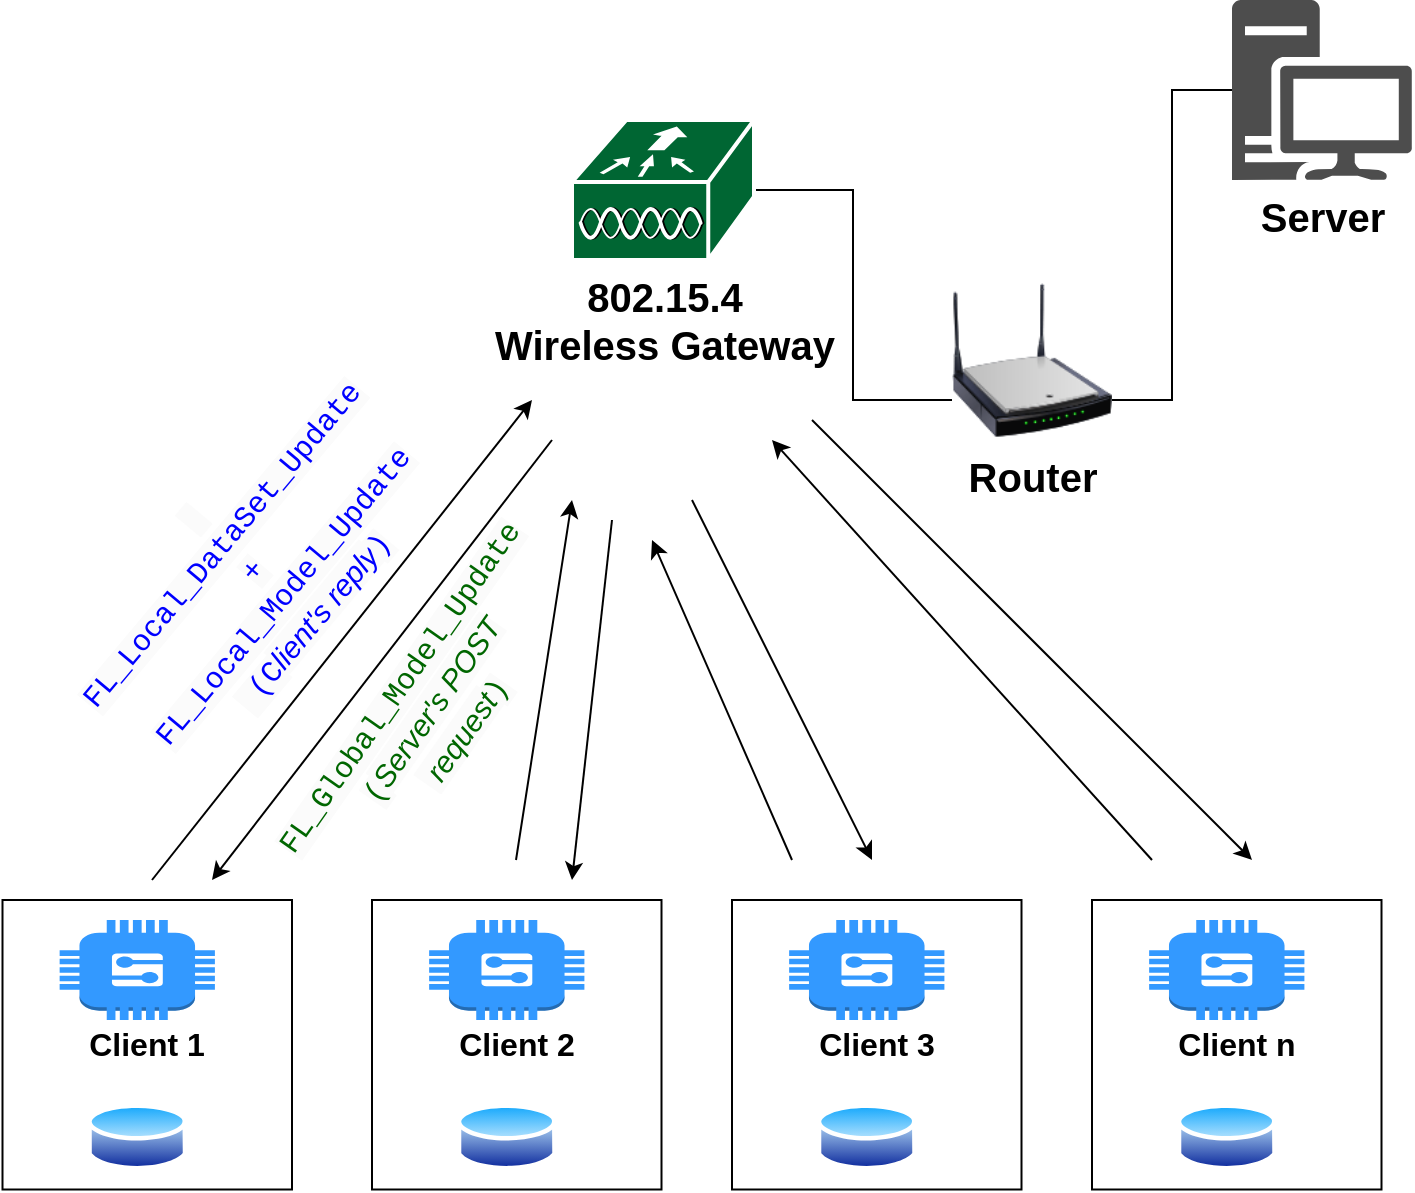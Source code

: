 <mxfile version="20.8.23" type="github">
  <diagram name="Page-1" id="Ofs9UHpUIScGUwqujJuh">
    <mxGraphModel dx="1562" dy="1825" grid="1" gridSize="10" guides="1" tooltips="1" connect="1" arrows="1" fold="1" page="1" pageScale="1" pageWidth="850" pageHeight="1100" math="0" shadow="0">
      <root>
        <mxCell id="0" />
        <mxCell id="1" parent="0" />
        <mxCell id="Ntnc2Ru-V7CuruGuNvEP-5" value="&lt;font size=&quot;1&quot; style=&quot;&quot;&gt;&lt;b style=&quot;font-size: 20px;&quot;&gt;Server&lt;/b&gt;&lt;/font&gt;" style="sketch=0;aspect=fixed;pointerEvents=1;shadow=0;dashed=0;html=1;strokeColor=none;labelPosition=center;verticalLabelPosition=bottom;verticalAlign=top;align=center;fillColor=#4D4D4D;shape=mxgraph.mscae.enterprise.workstation_client" vertex="1" parent="1">
          <mxGeometry x="730" y="-120" width="90" height="90" as="geometry" />
        </mxCell>
        <mxCell id="Ntnc2Ru-V7CuruGuNvEP-14" value="" style="endArrow=classic;html=1;rounded=0;" edge="1" parent="1">
          <mxGeometry width="50" height="50" relative="1" as="geometry">
            <mxPoint x="372" y="310" as="sourcePoint" />
            <mxPoint x="400" y="130" as="targetPoint" />
            <Array as="points" />
          </mxGeometry>
        </mxCell>
        <mxCell id="Ntnc2Ru-V7CuruGuNvEP-16" value="" style="endArrow=classic;html=1;rounded=0;" edge="1" parent="1">
          <mxGeometry width="50" height="50" relative="1" as="geometry">
            <mxPoint x="190" y="320" as="sourcePoint" />
            <mxPoint x="380" y="80" as="targetPoint" />
          </mxGeometry>
        </mxCell>
        <mxCell id="Ntnc2Ru-V7CuruGuNvEP-17" value="" style="endArrow=classic;html=1;rounded=0;" edge="1" parent="1">
          <mxGeometry width="50" height="50" relative="1" as="geometry">
            <mxPoint x="510" y="310" as="sourcePoint" />
            <mxPoint x="440" y="150" as="targetPoint" />
          </mxGeometry>
        </mxCell>
        <mxCell id="Ntnc2Ru-V7CuruGuNvEP-19" value="" style="endArrow=classic;html=1;rounded=0;" edge="1" parent="1">
          <mxGeometry width="50" height="50" relative="1" as="geometry">
            <mxPoint x="690" y="310" as="sourcePoint" />
            <mxPoint x="500" y="100" as="targetPoint" />
          </mxGeometry>
        </mxCell>
        <mxCell id="Ntnc2Ru-V7CuruGuNvEP-20" value="&lt;font style=&quot;font-size: 15px;&quot;&gt;&lt;font style=&quot;border-color: var(--border-color); color: rgb(0, 0, 255); font-style: normal; font-variant-ligatures: normal; font-variant-caps: normal; font-weight: 400; letter-spacing: normal; orphans: 2; text-align: center; text-indent: 0px; text-transform: none; widows: 2; word-spacing: 0px; -webkit-text-stroke-width: 0px; background-color: rgb(251, 251, 251); text-decoration-thickness: initial; text-decoration-style: initial; text-decoration-color: initial; font-size: 15px;&quot; face=&quot;Courier New&quot;&gt;&amp;nbsp; FL_Local_DataSet_Update +&lt;br&gt;FL_Local_Model_Update&lt;br&gt;&amp;nbsp;(C&lt;/font&gt;&lt;i style=&quot;border-color: var(--border-color); color: rgb(0, 0, 255); font-family: Helvetica; font-variant-ligatures: normal; font-variant-caps: normal; font-weight: 400; letter-spacing: normal; orphans: 2; text-align: center; text-indent: 0px; text-transform: none; widows: 2; word-spacing: 0px; -webkit-text-stroke-width: 0px; background-color: rgb(251, 251, 251); text-decoration-thickness: initial; text-decoration-style: initial; text-decoration-color: initial;&quot;&gt;lient&#39;s reply&lt;/i&gt;&lt;font style=&quot;border-color: var(--border-color); color: rgb(0, 0, 255); font-style: normal; font-variant-ligatures: normal; font-variant-caps: normal; font-weight: 400; letter-spacing: normal; orphans: 2; text-align: center; text-indent: 0px; text-transform: none; widows: 2; word-spacing: 0px; -webkit-text-stroke-width: 0px; background-color: rgb(251, 251, 251); text-decoration-thickness: initial; text-decoration-style: initial; text-decoration-color: initial; font-size: 15px;&quot; face=&quot;Courier New&quot;&gt;)&lt;/font&gt;&lt;/font&gt;" style="text;strokeColor=none;align=center;fillColor=none;html=1;verticalAlign=middle;whiteSpace=wrap;rounded=0;rotation=-50;" vertex="1" parent="1">
          <mxGeometry x="210" y="150" width="60" height="30" as="geometry" />
        </mxCell>
        <mxCell id="Ntnc2Ru-V7CuruGuNvEP-31" value="" style="endArrow=classic;html=1;rounded=0;" edge="1" parent="1">
          <mxGeometry width="50" height="50" relative="1" as="geometry">
            <mxPoint x="390" y="100" as="sourcePoint" />
            <mxPoint x="220" y="320" as="targetPoint" />
          </mxGeometry>
        </mxCell>
        <mxCell id="Ntnc2Ru-V7CuruGuNvEP-32" value="" style="endArrow=classic;html=1;rounded=0;" edge="1" parent="1">
          <mxGeometry width="50" height="50" relative="1" as="geometry">
            <mxPoint x="420" y="140" as="sourcePoint" />
            <mxPoint x="400" y="320" as="targetPoint" />
            <Array as="points" />
          </mxGeometry>
        </mxCell>
        <mxCell id="Ntnc2Ru-V7CuruGuNvEP-33" value="" style="endArrow=classic;html=1;rounded=0;" edge="1" parent="1">
          <mxGeometry width="50" height="50" relative="1" as="geometry">
            <mxPoint x="460" y="130" as="sourcePoint" />
            <mxPoint x="550" y="310" as="targetPoint" />
          </mxGeometry>
        </mxCell>
        <mxCell id="Ntnc2Ru-V7CuruGuNvEP-35" value="&lt;font style=&quot;font-size: 15px;&quot; color=&quot;#006600&quot;&gt;&lt;font style=&quot;border-color: var(--border-color); font-size: 15px; font-style: normal; font-variant-ligatures: normal; font-variant-caps: normal; font-weight: 400; letter-spacing: normal; orphans: 2; text-align: center; text-indent: 0px; text-transform: none; widows: 2; word-spacing: 0px; -webkit-text-stroke-width: 0px; background-color: rgb(251, 251, 251); text-decoration-thickness: initial; text-decoration-style: initial; text-decoration-color: initial;&quot; face=&quot;Courier New&quot;&gt;FL_Global_Model_Update (&lt;/font&gt;&lt;span style=&quot;border-color: var(--border-color); font-family: Helvetica; font-variant-ligatures: normal; font-variant-caps: normal; font-weight: 400; letter-spacing: normal; orphans: 2; text-align: center; text-indent: 0px; text-transform: none; widows: 2; word-spacing: 0px; -webkit-text-stroke-width: 0px; background-color: rgb(251, 251, 251); text-decoration-thickness: initial; text-decoration-style: initial; text-decoration-color: initial;&quot;&gt;&lt;i&gt;Server&#39;s POST&lt;br&gt;&amp;nbsp;request&lt;/i&gt;&lt;/span&gt;&lt;font style=&quot;border-color: var(--border-color); font-size: 15px; font-style: normal; font-variant-ligatures: normal; font-variant-caps: normal; font-weight: 400; letter-spacing: normal; orphans: 2; text-align: center; text-indent: 0px; text-transform: none; widows: 2; word-spacing: 0px; -webkit-text-stroke-width: 0px; background-color: rgb(251, 251, 251); text-decoration-thickness: initial; text-decoration-style: initial; text-decoration-color: initial;&quot; face=&quot;Courier New&quot;&gt;)&lt;/font&gt;&lt;/font&gt;" style="text;strokeColor=none;align=center;fillColor=none;html=1;verticalAlign=middle;whiteSpace=wrap;rounded=0;rotation=-55;" vertex="1" parent="1">
          <mxGeometry x="300" y="220" width="60" height="30" as="geometry" />
        </mxCell>
        <mxCell id="Ntnc2Ru-V7CuruGuNvEP-36" value="" style="endArrow=classic;html=1;rounded=0;" edge="1" parent="1">
          <mxGeometry width="50" height="50" relative="1" as="geometry">
            <mxPoint x="520" y="90" as="sourcePoint" />
            <mxPoint x="740" y="310" as="targetPoint" />
          </mxGeometry>
        </mxCell>
        <mxCell id="Ntnc2Ru-V7CuruGuNvEP-41" value="" style="group" vertex="1" connectable="0" parent="1">
          <mxGeometry x="115.25" y="330" width="144.75" height="144.75" as="geometry" />
        </mxCell>
        <mxCell id="Ntnc2Ru-V7CuruGuNvEP-37" value="&lt;h2 style=&quot;text-align: justify; line-height: 300%; font-size: 16px;&quot;&gt;&lt;span style=&quot;background-color: initial; font-size: 16px;&quot;&gt;&lt;font color=&quot;#000000&quot;&gt;Client 1&lt;/font&gt;&lt;/span&gt;&lt;/h2&gt;" style="whiteSpace=wrap;html=1;aspect=fixed;fontFamily=Helvetica;fontColor=#006600;fillColor=none;fontSize=16;fontStyle=1" vertex="1" parent="Ntnc2Ru-V7CuruGuNvEP-41">
          <mxGeometry width="144.75" height="144.75" as="geometry" />
        </mxCell>
        <mxCell id="Ntnc2Ru-V7CuruGuNvEP-8" value="" style="outlineConnect=0;dashed=0;verticalLabelPosition=bottom;verticalAlign=top;align=center;html=1;shape=mxgraph.aws3.generic;fillColor=#3399FF;gradientColor=none;" vertex="1" parent="Ntnc2Ru-V7CuruGuNvEP-41">
          <mxGeometry x="28.57" y="10" width="77.63" height="50" as="geometry" />
        </mxCell>
        <mxCell id="Ntnc2Ru-V7CuruGuNvEP-39" value="" style="aspect=fixed;perimeter=ellipsePerimeter;html=1;align=center;shadow=0;dashed=0;spacingTop=3;image;image=img/lib/active_directory/database.svg;fontFamily=Helvetica;fontColor=#006600;fillColor=none;" vertex="1" parent="Ntnc2Ru-V7CuruGuNvEP-41">
          <mxGeometry x="42.38" y="100" width="50" height="37" as="geometry" />
        </mxCell>
        <mxCell id="Ntnc2Ru-V7CuruGuNvEP-42" value="" style="group" vertex="1" connectable="0" parent="1">
          <mxGeometry x="300" y="330" width="144.75" height="144.75" as="geometry" />
        </mxCell>
        <mxCell id="Ntnc2Ru-V7CuruGuNvEP-43" value="&lt;h2 style=&quot;text-align: justify; line-height: 300%; font-size: 16px;&quot;&gt;&lt;span style=&quot;background-color: initial; font-size: 16px;&quot;&gt;&lt;font color=&quot;#000000&quot;&gt;Client 2&lt;/font&gt;&lt;/span&gt;&lt;/h2&gt;" style="whiteSpace=wrap;html=1;aspect=fixed;fontFamily=Helvetica;fontColor=#006600;fillColor=none;fontSize=16;fontStyle=1" vertex="1" parent="Ntnc2Ru-V7CuruGuNvEP-42">
          <mxGeometry width="144.75" height="144.75" as="geometry" />
        </mxCell>
        <mxCell id="Ntnc2Ru-V7CuruGuNvEP-44" value="" style="outlineConnect=0;dashed=0;verticalLabelPosition=bottom;verticalAlign=top;align=center;html=1;shape=mxgraph.aws3.generic;fillColor=#3399FF;gradientColor=none;" vertex="1" parent="Ntnc2Ru-V7CuruGuNvEP-42">
          <mxGeometry x="28.57" y="10" width="77.63" height="50" as="geometry" />
        </mxCell>
        <mxCell id="Ntnc2Ru-V7CuruGuNvEP-45" value="" style="aspect=fixed;perimeter=ellipsePerimeter;html=1;align=center;shadow=0;dashed=0;spacingTop=3;image;image=img/lib/active_directory/database.svg;fontFamily=Helvetica;fontColor=#006600;fillColor=none;" vertex="1" parent="Ntnc2Ru-V7CuruGuNvEP-42">
          <mxGeometry x="42.38" y="100" width="50" height="37" as="geometry" />
        </mxCell>
        <mxCell id="Ntnc2Ru-V7CuruGuNvEP-46" value="" style="group" vertex="1" connectable="0" parent="1">
          <mxGeometry x="480" y="330" width="144.75" height="144.75" as="geometry" />
        </mxCell>
        <mxCell id="Ntnc2Ru-V7CuruGuNvEP-47" value="&lt;h2 style=&quot;text-align: justify; line-height: 300%; font-size: 16px;&quot;&gt;&lt;span style=&quot;background-color: initial; font-size: 16px;&quot;&gt;&lt;font color=&quot;#000000&quot;&gt;Client 3&lt;/font&gt;&lt;/span&gt;&lt;/h2&gt;" style="whiteSpace=wrap;html=1;aspect=fixed;fontFamily=Helvetica;fontColor=#006600;fillColor=none;fontSize=16;fontStyle=1" vertex="1" parent="Ntnc2Ru-V7CuruGuNvEP-46">
          <mxGeometry width="144.75" height="144.75" as="geometry" />
        </mxCell>
        <mxCell id="Ntnc2Ru-V7CuruGuNvEP-48" value="" style="outlineConnect=0;dashed=0;verticalLabelPosition=bottom;verticalAlign=top;align=center;html=1;shape=mxgraph.aws3.generic;fillColor=#3399FF;gradientColor=none;" vertex="1" parent="Ntnc2Ru-V7CuruGuNvEP-46">
          <mxGeometry x="28.57" y="10" width="77.63" height="50" as="geometry" />
        </mxCell>
        <mxCell id="Ntnc2Ru-V7CuruGuNvEP-49" value="" style="aspect=fixed;perimeter=ellipsePerimeter;html=1;align=center;shadow=0;dashed=0;spacingTop=3;image;image=img/lib/active_directory/database.svg;fontFamily=Helvetica;fontColor=#006600;fillColor=none;" vertex="1" parent="Ntnc2Ru-V7CuruGuNvEP-46">
          <mxGeometry x="42.38" y="100" width="50" height="37" as="geometry" />
        </mxCell>
        <mxCell id="Ntnc2Ru-V7CuruGuNvEP-50" value="" style="group" vertex="1" connectable="0" parent="1">
          <mxGeometry x="660" y="330" width="144.75" height="144.75" as="geometry" />
        </mxCell>
        <mxCell id="Ntnc2Ru-V7CuruGuNvEP-51" value="&lt;h2 style=&quot;text-align: justify; line-height: 300%; font-size: 16px;&quot;&gt;&lt;span style=&quot;background-color: initial; font-size: 16px;&quot;&gt;&lt;font color=&quot;#000000&quot;&gt;Client n&lt;/font&gt;&lt;/span&gt;&lt;/h2&gt;" style="whiteSpace=wrap;html=1;aspect=fixed;fontFamily=Helvetica;fontColor=#006600;fillColor=none;fontSize=16;fontStyle=1" vertex="1" parent="Ntnc2Ru-V7CuruGuNvEP-50">
          <mxGeometry width="144.75" height="144.75" as="geometry" />
        </mxCell>
        <mxCell id="Ntnc2Ru-V7CuruGuNvEP-52" value="" style="outlineConnect=0;dashed=0;verticalLabelPosition=bottom;verticalAlign=top;align=center;html=1;shape=mxgraph.aws3.generic;fillColor=#3399FF;gradientColor=none;" vertex="1" parent="Ntnc2Ru-V7CuruGuNvEP-50">
          <mxGeometry x="28.57" y="10" width="77.63" height="50" as="geometry" />
        </mxCell>
        <mxCell id="Ntnc2Ru-V7CuruGuNvEP-53" value="" style="aspect=fixed;perimeter=ellipsePerimeter;html=1;align=center;shadow=0;dashed=0;spacingTop=3;image;image=img/lib/active_directory/database.svg;fontFamily=Helvetica;fontColor=#006600;fillColor=none;" vertex="1" parent="Ntnc2Ru-V7CuruGuNvEP-50">
          <mxGeometry x="42.38" y="100" width="50" height="37" as="geometry" />
        </mxCell>
        <mxCell id="Ntnc2Ru-V7CuruGuNvEP-59" style="edgeStyle=orthogonalEdgeStyle;rounded=0;orthogonalLoop=1;jettySize=auto;html=1;exitX=1;exitY=0.5;exitDx=0;exitDy=0;exitPerimeter=0;fontFamily=Helvetica;fontSize=16;fontColor=#000000;entryX=0;entryY=0.75;entryDx=0;entryDy=0;strokeColor=default;endArrow=none;endFill=0;" edge="1" parent="1" source="Ntnc2Ru-V7CuruGuNvEP-56" target="Ntnc2Ru-V7CuruGuNvEP-57">
          <mxGeometry relative="1" as="geometry">
            <mxPoint x="550" y="80" as="targetPoint" />
          </mxGeometry>
        </mxCell>
        <mxCell id="Ntnc2Ru-V7CuruGuNvEP-56" value="&lt;b style=&quot;border-color: var(--border-color); font-size: 20px;&quot;&gt;802.15.4&lt;br style=&quot;border-color: var(--border-color);&quot;&gt;Wireless Gateway&lt;/b&gt;" style="shape=mxgraph.cisco.wireless.wlan_controller;html=1;pointerEvents=1;dashed=0;fillColor=#006633;strokeColor=#ffffff;strokeWidth=2;verticalLabelPosition=bottom;verticalAlign=top;align=center;outlineConnect=0;fontFamily=Helvetica;fontSize=16;fontColor=#000000;" vertex="1" parent="1">
          <mxGeometry x="400" y="-60" width="91" height="70" as="geometry" />
        </mxCell>
        <mxCell id="Ntnc2Ru-V7CuruGuNvEP-73" style="edgeStyle=entityRelationEdgeStyle;rounded=0;orthogonalLoop=1;jettySize=auto;html=1;exitX=1;exitY=0.75;exitDx=0;exitDy=0;entryX=0;entryY=0.5;entryDx=0;entryDy=0;entryPerimeter=0;strokeColor=default;fontFamily=Helvetica;fontSize=20;fontColor=#000000;endArrow=none;endFill=0;" edge="1" parent="1" source="Ntnc2Ru-V7CuruGuNvEP-57" target="Ntnc2Ru-V7CuruGuNvEP-5">
          <mxGeometry relative="1" as="geometry" />
        </mxCell>
        <mxCell id="Ntnc2Ru-V7CuruGuNvEP-57" value="&lt;b&gt;&lt;font style=&quot;font-size: 20px;&quot;&gt;Router&lt;/font&gt;&lt;/b&gt;" style="image;html=1;image=img/lib/clip_art/networking/Wireless_Router_N_128x128.png;strokeColor=#0000FF;fontFamily=Helvetica;fontSize=16;fontColor=#000000;fillColor=#006633;" vertex="1" parent="1">
          <mxGeometry x="590" y="20" width="80" height="80" as="geometry" />
        </mxCell>
      </root>
    </mxGraphModel>
  </diagram>
</mxfile>
